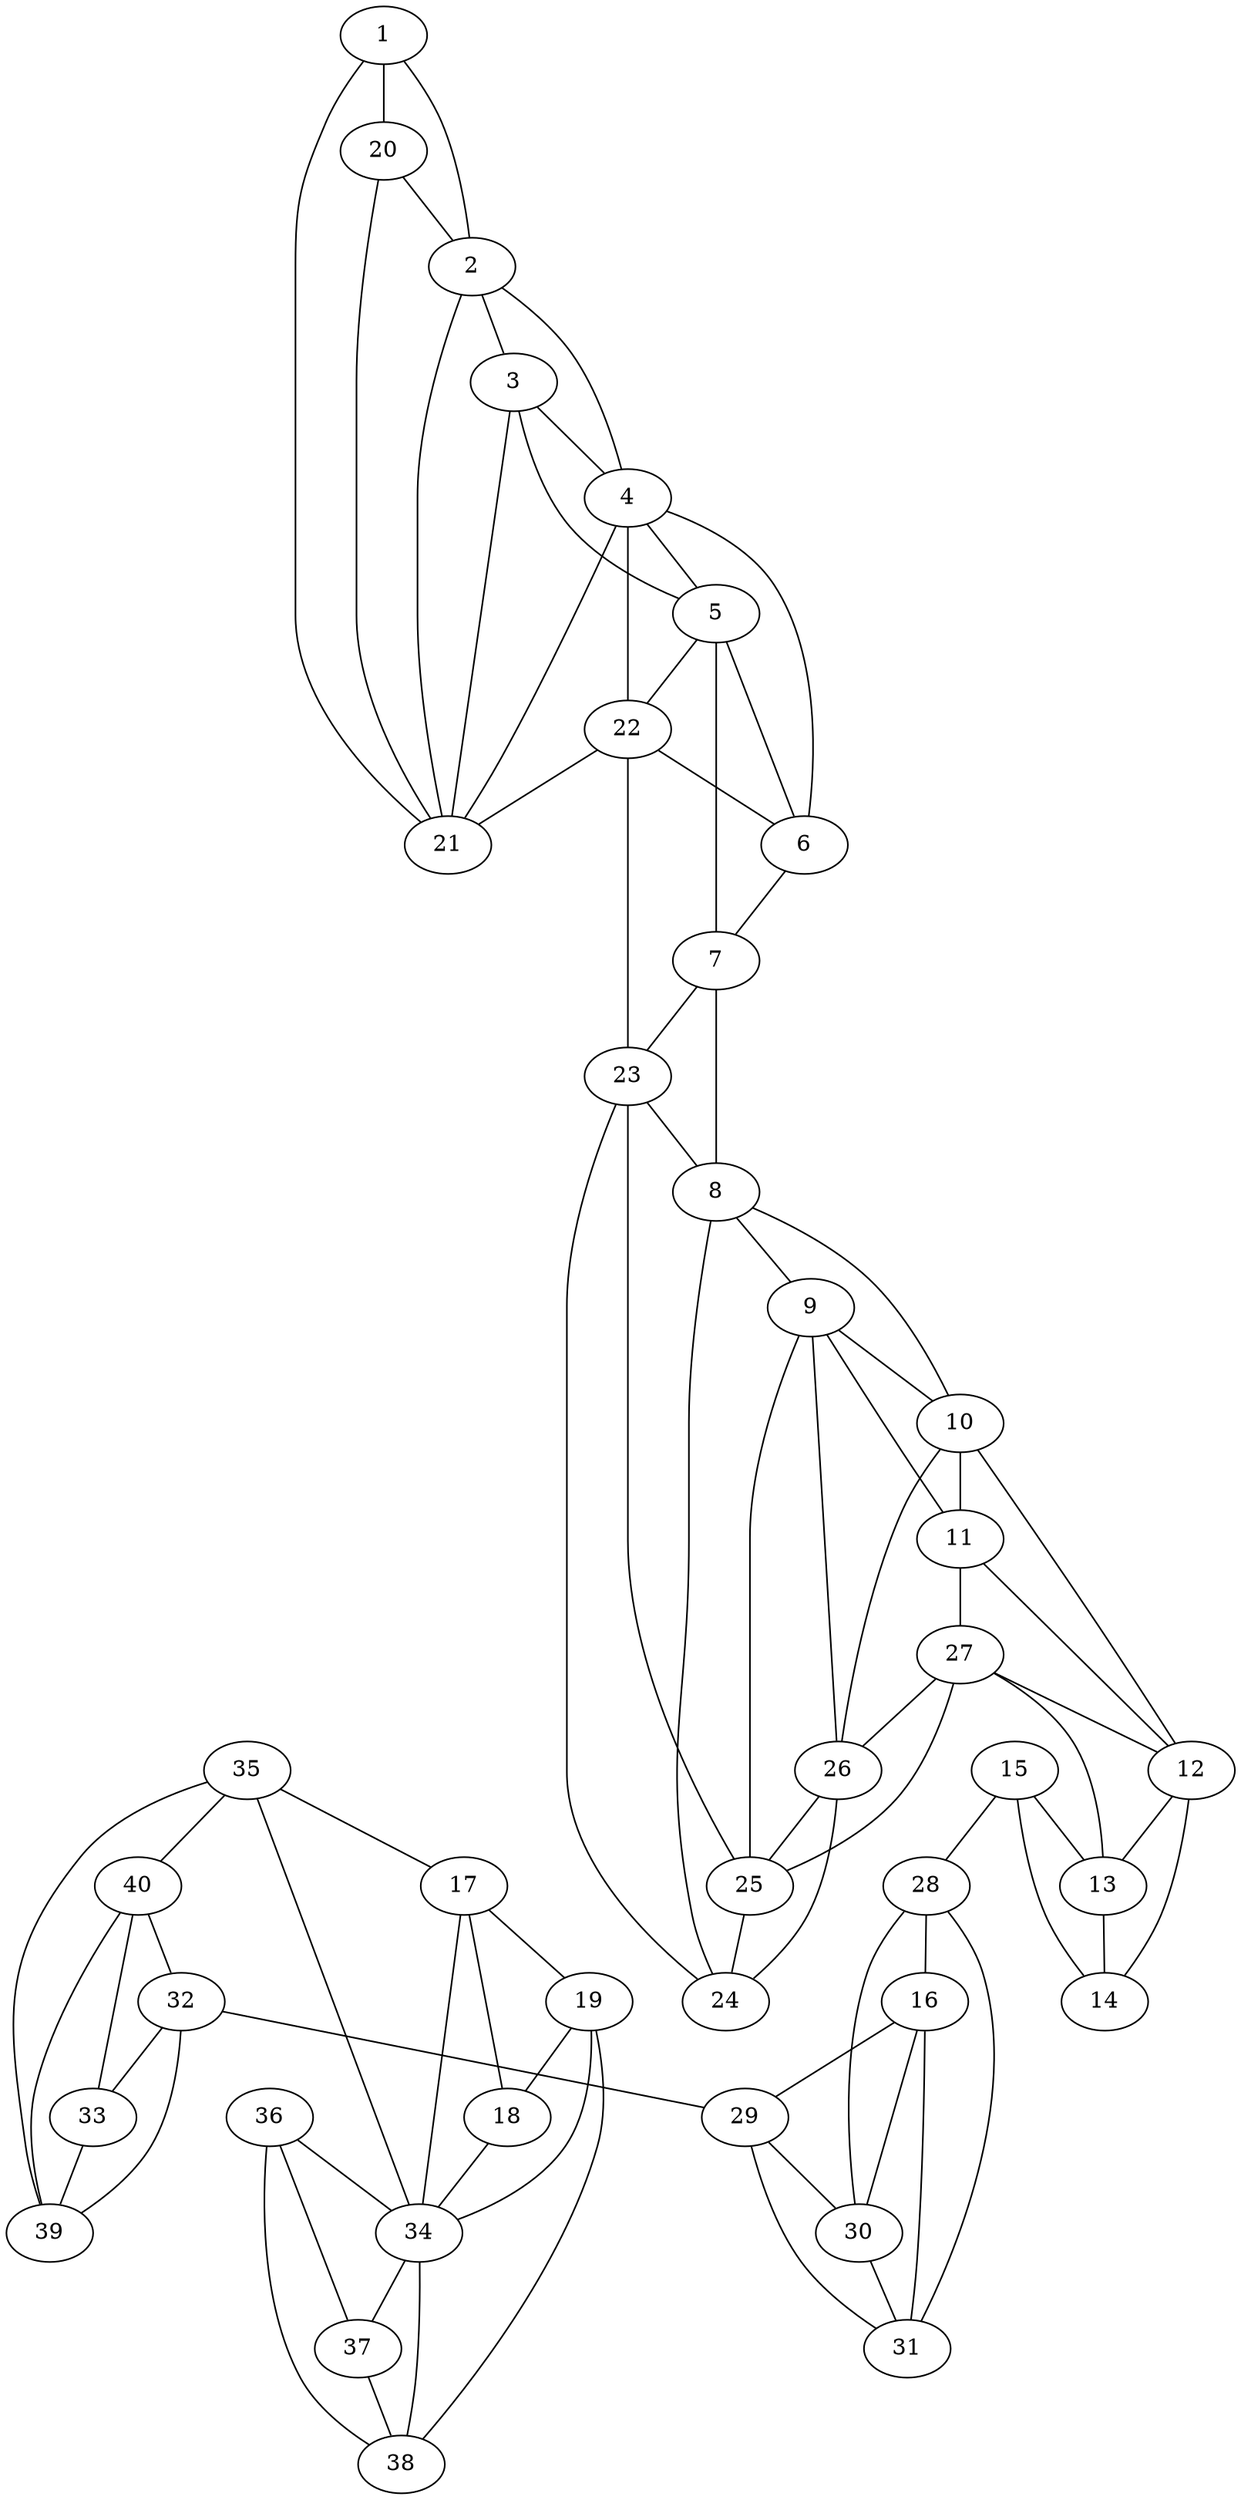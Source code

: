 graph pdb1qtq {
	1	 [aaLength=12,
		sequence=FIRQIIDEDLAS,
		type=0];
	2	 [aaLength=16,
		sequence=IGHAKSICLNFGIAQD,
		type=0];
	1 -- 2	 [distance0="34.83637",
		frequency=1,
		type0=1];
	20	 [aaLength=4,
		sequence=HTRF,
		type=1];
	1 -- 20	 [distance0="48.89527",
		frequency=1,
		type0=2];
	21	 [aaLength=4,
		sequence=QCNL,
		type=1];
	1 -- 21	 [distance0="67.57771",
		frequency=1,
		type0=3];
	3	 [aaLength=3,
		sequence=PVK,
		type=0];
	2 -- 3	 [distance0="40.7924",
		frequency=1,
		type0=3];
	4	 [aaLength=13,
		sequence=IEYVESIKNDVEW,
		type=0];
	2 -- 4	 [distance0="36.75097",
		frequency=1,
		type0=2];
	3 -- 4	 [distance0="17.36626",
		distance1="2.0",
		frequency=2,
		type0=1,
		type1=4];
	5	 [aaLength=17,
		sequence=SSDYFDQLHAYAIELIN,
		type=0];
	3 -- 5	 [distance0="33.89531",
		frequency=1,
		type0=2];
	4 -- 5	 [distance0="36.08095",
		distance1="11.0",
		frequency=2,
		type0=2,
		type1=4];
	6	 [aaLength=8,
		sequence=PEQIREYR,
		type=0];
	5 -- 6	 [distance0="27.25215",
		frequency=1,
		type0=1];
	22	 [aaLength=4,
		sequence=AYVD,
		type=1];
	5 -- 22	 [distance0="3.0",
		frequency=1,
		type0=4];
	6 -- 4	 [distance0="58.27494",
		frequency=1,
		type0=3];
	7	 [aaLength=12,
		sequence=VEENLALFEKMR,
		type=0];
	6 -- 7	 [distance0="26.34005",
		distance1="16.0",
		frequency=2,
		type0=1,
		type1=4];
	7 -- 5	 [distance0="52.66669",
		frequency=1,
		type0=3];
	8	 [aaLength=3,
		sequence=IVM,
		type=0];
	7 -- 8	 [distance0="39.2767",
		frequency=1,
		type0=2];
	23	 [aaLength=4,
		sequence=CLRA,
		type=1];
	7 -- 23	 [distance0="9.0",
		frequency=1,
		type0=4];
	9	 [aaLength=11,
		sequence=YDFTHCISDAL,
		type=0];
	8 -- 9	 [distance0="28.34345",
		frequency=1,
		type0=1];
	10	 [aaLength=3,
		sequence=LEF,
		type=0];
	8 -- 10	 [distance0="49.45742",
		frequency=1,
		type0=3];
	24	 [aaLength=5,
		sequence=VLYRI,
		type=1];
	8 -- 24	 [distance0="3.0",
		frequency=1,
		type0=4];
	11	 [aaLength=11,
		sequence=NRRLYDWVLDN,
		type=0];
	9 -- 11	 [distance0="25.79623",
		frequency=1,
		type0=2];
	9 -- 10	 [distance0="21.57893",
		frequency=1,
		type0=1];
	26	 [aaLength=5,
		sequence=HSLCT,
		type=1];
	9 -- 26	 [distance0="4.0",
		frequency=1,
		type0=4];
	12	 [aaLength=9,
		sequence=KRKLNLLVT,
		type=0];
	10 -- 12	 [distance0="44.0231",
		frequency=1,
		type0=3];
	10 -- 11	 [distance0="14.02581",
		distance1="2.0",
		frequency=2,
		type0=1,
		type1=4];
	11 -- 12	 [distance0="46.72549",
		frequency=1,
		type0=3];
	27	 [aaLength=5,
		sequence=RQYEF,
		type=1];
	11 -- 27	 [distance0="7.0",
		frequency=1,
		type0=4];
	13	 [aaLength=7,
		sequence=ISGLRRR,
		type=0];
	12 -- 13	 [distance0="27.35222",
		distance1="14.0",
		frequency=2,
		type0=1,
		type1=4];
	14	 [aaLength=11,
		sequence=AASIREFCKRI,
		type=0];
	12 -- 14	 [distance0="41.66811",
		frequency=1,
		type0=2];
	13 -- 14	 [distance0="17.16854",
		distance1="3.0",
		frequency=2,
		type0=1,
		type1=4];
	15	 [aaLength=15,
		sequence=MASLESCIREDLNEN,
		type=0];
	15 -- 13	 [distance0="32.72954",
		frequency=1,
		type0=2];
	15 -- 14	 [distance0="22.68949",
		frequency=1,
		type0=1];
	28	 [aaLength=5,
		sequence=PVKLV,
		type=1];
	15 -- 28	 [distance0="39.89154",
		distance1="9.0",
		frequency=2,
		type0=3,
		type1=4];
	16	 [aaLength=3,
		sequence=PEM,
		type=0];
	29	 [aaLength=5,
		sequence=EIWID,
		type=1];
	16 -- 29	 [distance0="23.99211",
		frequency=1,
		type0=3];
	30	 [aaLength=6,
		sequence=EMVTMP,
		type=1];
	16 -- 30	 [distance0="23.5079",
		frequency=1,
		type0=2];
	31	 [aaLength=6,
		sequence=SRQVPF,
		type=1];
	16 -- 31	 [distance0="21.15707",
		distance1="1.0",
		frequency=2,
		type0=1,
		type1=4];
	17	 [aaLength=3,
		sequence=PGA,
		type=0];
	18	 [aaLength=4,
		sequence=FLSV,
		type=0];
	17 -- 18	 [distance0="11.07649",
		distance1="3.0",
		frequency=2,
		type0=1,
		type1=4];
	19	 [aaLength=5,
		sequence=PSLKD,
		type=0];
	17 -- 19	 [distance0="38.74169",
		frequency=1,
		type0=2];
	34	 [aaLength=9,
		sequence=LVIKQGFAE,
		type=1];
	17 -- 34	 [distance0="51.85997",
		frequency=1,
		type0=3];
	18 -- 34	 [distance0="54.72747",
		distance1="5.0",
		frequency=2,
		type0=3,
		type1=4];
	19 -- 18	 [distance0="32.36301",
		frequency=1,
		type0=1];
	19 -- 34	 [distance0="41.02836",
		frequency=1,
		type0=3];
	38	 [aaLength=4,
		sequence=AFQF,
		type=1];
	19 -- 38	 [distance0="5.0",
		frequency=1,
		type0=4];
	20 -- 2	 [distance0="42.66645",
		distance1="9.0",
		frequency=2,
		type0=2,
		type1=4];
	20 -- 21	 [distance0="32.0",
		frequency=1,
		type0=1];
	21 -- 2	 [distance0="44.86007",
		frequency=1,
		type0=2];
	21 -- 3	 [distance0="6.0",
		frequency=1,
		type0=4];
	21 -- 4	 [distance0="53.51782",
		frequency=1,
		type0=3];
	22 -- 4	 [distance0="67.6399",
		frequency=1,
		type0=3];
	22 -- 6	 [distance0="3.0",
		frequency=1,
		type0=4];
	22 -- 21	 [distance0="59.0",
		frequency=1,
		type0=2];
	22 -- 23	 [distance0="52.0",
		frequency=1,
		type0=1];
	23 -- 8	 [distance0="8.0",
		frequency=1,
		type0=4];
	23 -- 24	 [distance0="18.0",
		frequency=1,
		type0=1];
	25	 [aaLength=3,
		sequence=IYP,
		type=1];
	23 -- 25	 [distance0="36.0",
		frequency=1,
		type0=2];
	24 -- 26	 [distance0="37.0",
		frequency=1,
		type0=3];
	25 -- 9	 [distance0="1.0",
		frequency=1,
		type0=4];
	25 -- 24	 [distance0="18.0",
		frequency=1,
		type0=1];
	26 -- 10	 [distance0="0.0",
		frequency=1,
		type0=5];
	26 -- 25	 [distance0="19.0",
		frequency=1,
		type0=1];
	27 -- 12	 [distance0="11.0",
		frequency=1,
		type0=4];
	27 -- 13	 [distance0="57.58097",
		frequency=1,
		type0=3];
	27 -- 25	 [distance0="47.0",
		frequency=1,
		type0=2];
	27 -- 26	 [distance0="28.0",
		frequency=1,
		type0=1];
	28 -- 16	 [distance0="31.74305",
		frequency=1,
		type0=3];
	28 -- 30	 [distance0="13.0",
		distance1="8.0",
		frequency=2,
		type0=1,
		type1=4];
	28 -- 31	 [distance0="28.0",
		frequency=1,
		type0=2];
	29 -- 30	 [distance0="23.0",
		frequency=1,
		type0=2];
	29 -- 31	 [distance0="8.0",
		frequency=1,
		type0=1];
	30 -- 31	 [distance0="15.0",
		frequency=1,
		type0=2];
	32	 [aaLength=3,
		sequence=EVR,
		type=1];
	32 -- 29	 [distance0="24.0",
		frequency=1,
		type0=3];
	33	 [aaLength=3,
		sequence=VIK,
		type=1];
	32 -- 33	 [distance0="8.0",
		distance1="5.0",
		frequency=2,
		type0=1,
		type1=4];
	39	 [aaLength=5,
		sequence=AERVE,
		type=1];
	32 -- 39	 [distance0="11.0",
		frequency=1,
		type0=2];
	33 -- 39	 [distance0="3.0",
		distance1="0.0",
		frequency=2,
		type0=1,
		type1=5];
	37	 [aaLength=4,
		sequence=GYFC,
		type=1];
	34 -- 37	 [distance0="26.0",
		frequency=1,
		type0=2];
	34 -- 38	 [distance0="19.0",
		frequency=1,
		type0=1];
	35	 [aaLength=9,
		sequence=ALPVEIRLY,
		type=1];
	35 -- 17	 [distance0="8.0",
		frequency=1,
		type0=4];
	35 -- 34	 [distance0="32.0",
		frequency=1,
		type0=1];
	35 -- 39	 [distance0="45.0",
		frequency=1,
		type0=3];
	40	 [aaLength=4,
		sequence=TIFC,
		type=1];
	35 -- 40	 [distance0="32.0",
		frequency=1,
		type0=2];
	36	 [aaLength=8,
		sequence=PVFNRTVG,
		type=1];
	36 -- 34	 [distance0="40.0",
		frequency=1,
		type0=3];
	36 -- 37	 [distance0="14.0",
		frequency=1,
		type0=1];
	36 -- 38	 [distance0="21.0",
		frequency=1,
		type0=2];
	37 -- 38	 [distance0="7.0",
		frequency=1,
		type0=1];
	40 -- 32	 [distance0="24.0",
		frequency=1,
		type0=3];
	40 -- 33	 [distance0="16.0",
		frequency=1,
		type0=2];
	40 -- 39	 [distance0="13.0",
		frequency=1,
		type0=1];
}
